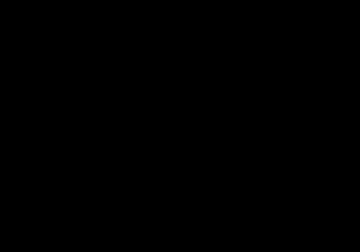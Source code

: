 # source functions for the wave equation
# strauss p. 322

set terminal postscrip eps color
set isosamples 100
heaviside(x)=x>0?1:0
c=0.5
set hidden
set grid

# in 1d
set output "+wave_1d.eps"
splot [x=-5:5][t=-2:5] 1/(2*c)*heaviside(c**2*t**2-x**2)*sgn(t)
# in 2d
set output "+wave_2d.eps"
set zrange [-3000:3000]
splot [r=-0.01:0.01][t=-0.01:0.01] 1/(2*c)*heaviside(c**2*t**2-r**2)*1/sqrt(c**2*t**2-r**2)*sgn(t)

